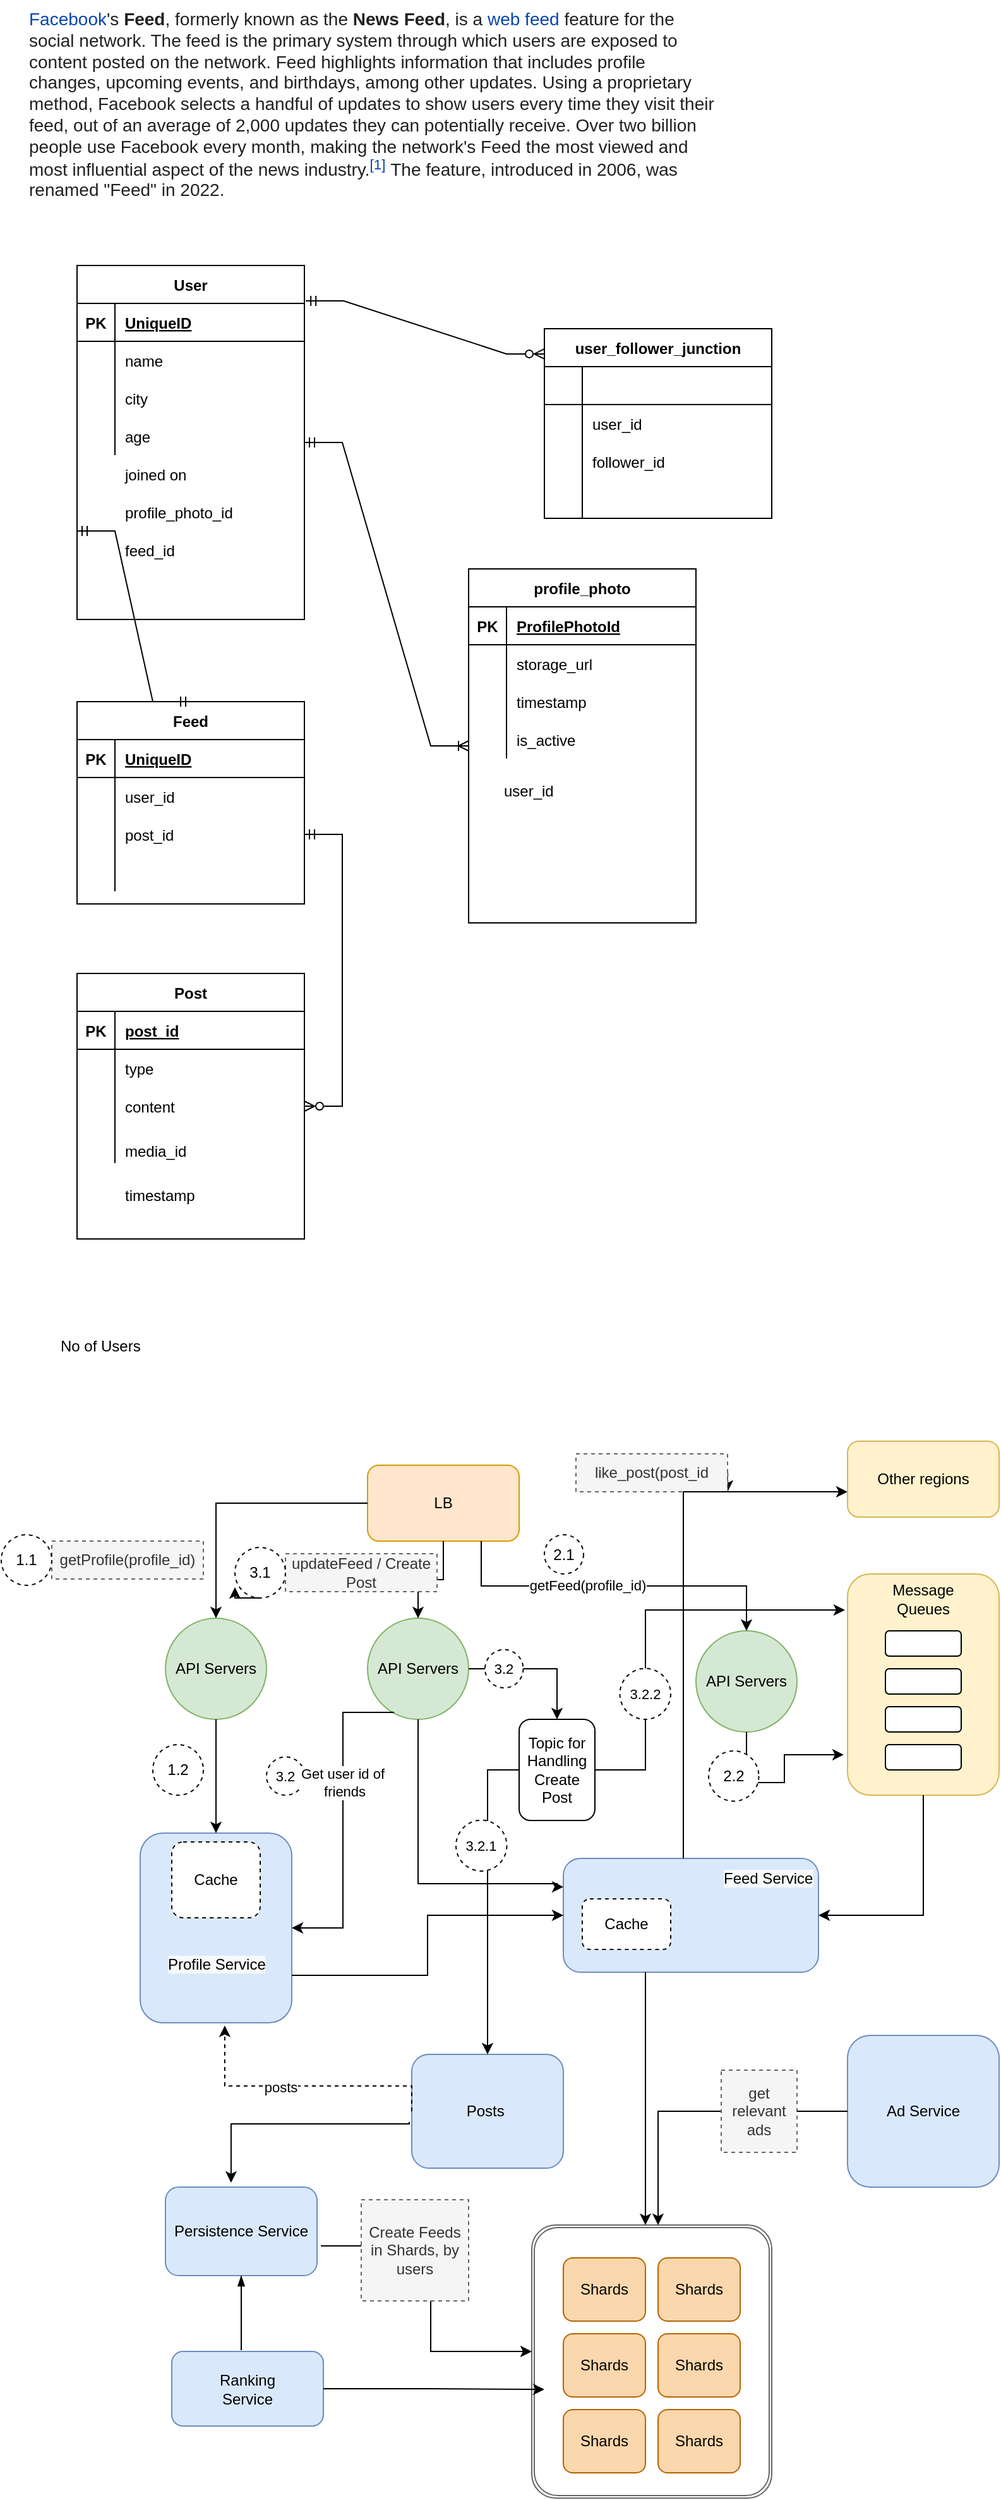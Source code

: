 <mxfile version="18.1.3" type="github">
  <diagram id="8jOkWeeJg14i4Y-f5inV" name="Page-1">
    <mxGraphModel dx="1186" dy="683" grid="1" gridSize="10" guides="1" tooltips="1" connect="1" arrows="1" fold="1" page="1" pageScale="1" pageWidth="827" pageHeight="1169" math="0" shadow="0">
      <root>
        <mxCell id="0" />
        <mxCell id="1" parent="0" />
        <mxCell id="oXegIh3aJyW66HYwS0G9-137" value="" style="shape=ext;double=1;rounded=1;whiteSpace=wrap;html=1;shadow=0;strokeColor=#666666;fillColor=default;strokeWidth=1;arcSize=10;" parent="1" vertex="1">
          <mxGeometry x="420" y="1770" width="190" height="216" as="geometry" />
        </mxCell>
        <mxCell id="oXegIh3aJyW66HYwS0G9-1" value="&lt;meta charset=&quot;utf-8&quot;&gt;&lt;a style=&quot;text-decoration: none; color: rgb(6, 69, 173); background: none rgb(255, 255, 255); font-family: sans-serif; font-size: 14px; font-style: normal; font-variant-ligatures: normal; font-variant-caps: normal; font-weight: 400; letter-spacing: normal; orphans: 2; text-align: start; text-indent: 0px; text-transform: none; widows: 2; word-spacing: 0px; -webkit-text-stroke-width: 0px;&quot; title=&quot;Facebook&quot; href=&quot;https://en.wikipedia.org/wiki/Facebook&quot;&gt;Facebook&lt;/a&gt;&lt;span style=&quot;color: rgb(32, 33, 34); font-family: sans-serif; font-size: 14px; font-style: normal; font-variant-ligatures: normal; font-variant-caps: normal; font-weight: 400; letter-spacing: normal; orphans: 2; text-align: start; text-indent: 0px; text-transform: none; widows: 2; word-spacing: 0px; -webkit-text-stroke-width: 0px; background-color: rgb(255, 255, 255); text-decoration-thickness: initial; text-decoration-style: initial; text-decoration-color: initial; float: none; display: inline !important;&quot;&gt;&#39;s&lt;span&gt;&amp;nbsp;&lt;/span&gt;&lt;/span&gt;&lt;b style=&quot;color: rgb(32, 33, 34); font-family: sans-serif; font-size: 14px; font-style: normal; font-variant-ligatures: normal; font-variant-caps: normal; letter-spacing: normal; orphans: 2; text-align: start; text-indent: 0px; text-transform: none; widows: 2; word-spacing: 0px; -webkit-text-stroke-width: 0px; background-color: rgb(255, 255, 255); text-decoration-thickness: initial; text-decoration-style: initial; text-decoration-color: initial;&quot;&gt;Feed&lt;/b&gt;&lt;span style=&quot;color: rgb(32, 33, 34); font-family: sans-serif; font-size: 14px; font-style: normal; font-variant-ligatures: normal; font-variant-caps: normal; font-weight: 400; letter-spacing: normal; orphans: 2; text-align: start; text-indent: 0px; text-transform: none; widows: 2; word-spacing: 0px; -webkit-text-stroke-width: 0px; background-color: rgb(255, 255, 255); text-decoration-thickness: initial; text-decoration-style: initial; text-decoration-color: initial; float: none; display: inline !important;&quot;&gt;, formerly known as the&lt;span&gt;&amp;nbsp;&lt;/span&gt;&lt;/span&gt;&lt;b style=&quot;color: rgb(32, 33, 34); font-family: sans-serif; font-size: 14px; font-style: normal; font-variant-ligatures: normal; font-variant-caps: normal; letter-spacing: normal; orphans: 2; text-align: start; text-indent: 0px; text-transform: none; widows: 2; word-spacing: 0px; -webkit-text-stroke-width: 0px; background-color: rgb(255, 255, 255); text-decoration-thickness: initial; text-decoration-style: initial; text-decoration-color: initial;&quot;&gt;News Feed&lt;/b&gt;&lt;span style=&quot;color: rgb(32, 33, 34); font-family: sans-serif; font-size: 14px; font-style: normal; font-variant-ligatures: normal; font-variant-caps: normal; font-weight: 400; letter-spacing: normal; orphans: 2; text-align: start; text-indent: 0px; text-transform: none; widows: 2; word-spacing: 0px; -webkit-text-stroke-width: 0px; background-color: rgb(255, 255, 255); text-decoration-thickness: initial; text-decoration-style: initial; text-decoration-color: initial; float: none; display: inline !important;&quot;&gt;, is a&lt;span&gt;&amp;nbsp;&lt;/span&gt;&lt;/span&gt;&lt;a style=&quot;text-decoration: none; color: rgb(6, 69, 173); background: none rgb(255, 255, 255); font-family: sans-serif; font-size: 14px; font-style: normal; font-variant-ligatures: normal; font-variant-caps: normal; font-weight: 400; letter-spacing: normal; orphans: 2; text-align: start; text-indent: 0px; text-transform: none; widows: 2; word-spacing: 0px; -webkit-text-stroke-width: 0px;&quot; title=&quot;Web feed&quot; href=&quot;https://en.wikipedia.org/wiki/Web_feed&quot;&gt;web feed&lt;/a&gt;&lt;span style=&quot;color: rgb(32, 33, 34); font-family: sans-serif; font-size: 14px; font-style: normal; font-variant-ligatures: normal; font-variant-caps: normal; font-weight: 400; letter-spacing: normal; orphans: 2; text-align: start; text-indent: 0px; text-transform: none; widows: 2; word-spacing: 0px; -webkit-text-stroke-width: 0px; background-color: rgb(255, 255, 255); text-decoration-thickness: initial; text-decoration-style: initial; text-decoration-color: initial; float: none; display: inline !important;&quot;&gt;&lt;span&gt;&amp;nbsp;&lt;/span&gt;feature for the social network. The feed is the primary system through which users are exposed to content posted on the network. Feed highlights information that includes profile changes, upcoming events, and birthdays, among other updates. Using a proprietary method, Facebook selects a handful of updates to show users every time they visit their feed, out of an average of 2,000 updates they can potentially receive. Over two billion people use Facebook every month, making the network&#39;s Feed the most viewed and most influential aspect of the news industry.&lt;/span&gt;&lt;sup style=&quot;line-height: 1; unicode-bidi: isolate; font-weight: 400; font-style: normal; font-size: 11.2px; color: rgb(32, 33, 34); font-family: sans-serif; font-variant-ligatures: normal; font-variant-caps: normal; letter-spacing: normal; orphans: 2; text-align: start; text-indent: 0px; text-transform: none; widows: 2; word-spacing: 0px; -webkit-text-stroke-width: 0px; background-color: rgb(255, 255, 255); text-decoration-thickness: initial; text-decoration-style: initial; text-decoration-color: initial;&quot; class=&quot;reference&quot; id=&quot;cite_ref-NYT_1-0&quot;&gt;&lt;a style=&quot;text-decoration: none; color: rgb(6, 69, 173); background: none;&quot; href=&quot;https://en.wikipedia.org/wiki/Feed_(Facebook)#cite_note-NYT-1&quot;&gt;[1]&lt;/a&gt;&lt;/sup&gt;&lt;span style=&quot;color: rgb(32, 33, 34); font-family: sans-serif; font-size: 14px; font-style: normal; font-variant-ligatures: normal; font-variant-caps: normal; font-weight: 400; letter-spacing: normal; orphans: 2; text-align: start; text-indent: 0px; text-transform: none; widows: 2; word-spacing: 0px; -webkit-text-stroke-width: 0px; background-color: rgb(255, 255, 255); text-decoration-thickness: initial; text-decoration-style: initial; text-decoration-color: initial; float: none; display: inline !important;&quot;&gt;&lt;span&gt;&amp;nbsp;&lt;/span&gt;The feature, introduced in 2006, was renamed &quot;Feed&quot; in 2022.&lt;/span&gt;" style="text;whiteSpace=wrap;html=1;" parent="1" vertex="1">
          <mxGeometry x="20" y="10" width="550" height="150" as="geometry" />
        </mxCell>
        <mxCell id="oXegIh3aJyW66HYwS0G9-3" value="User" style="shape=table;startSize=30;container=1;collapsible=1;childLayout=tableLayout;fixedRows=1;rowLines=0;fontStyle=1;align=center;resizeLast=1;" parent="1" vertex="1">
          <mxGeometry x="60" y="220" width="180" height="280" as="geometry" />
        </mxCell>
        <mxCell id="oXegIh3aJyW66HYwS0G9-4" value="" style="shape=tableRow;horizontal=0;startSize=0;swimlaneHead=0;swimlaneBody=0;fillColor=none;collapsible=0;dropTarget=0;points=[[0,0.5],[1,0.5]];portConstraint=eastwest;top=0;left=0;right=0;bottom=1;" parent="oXegIh3aJyW66HYwS0G9-3" vertex="1">
          <mxGeometry y="30" width="180" height="30" as="geometry" />
        </mxCell>
        <mxCell id="oXegIh3aJyW66HYwS0G9-5" value="PK" style="shape=partialRectangle;connectable=0;fillColor=none;top=0;left=0;bottom=0;right=0;fontStyle=1;overflow=hidden;" parent="oXegIh3aJyW66HYwS0G9-4" vertex="1">
          <mxGeometry width="30" height="30" as="geometry">
            <mxRectangle width="30" height="30" as="alternateBounds" />
          </mxGeometry>
        </mxCell>
        <mxCell id="oXegIh3aJyW66HYwS0G9-6" value="UniqueID" style="shape=partialRectangle;connectable=0;fillColor=none;top=0;left=0;bottom=0;right=0;align=left;spacingLeft=6;fontStyle=5;overflow=hidden;" parent="oXegIh3aJyW66HYwS0G9-4" vertex="1">
          <mxGeometry x="30" width="150" height="30" as="geometry">
            <mxRectangle width="150" height="30" as="alternateBounds" />
          </mxGeometry>
        </mxCell>
        <mxCell id="oXegIh3aJyW66HYwS0G9-7" value="" style="shape=tableRow;horizontal=0;startSize=0;swimlaneHead=0;swimlaneBody=0;fillColor=none;collapsible=0;dropTarget=0;points=[[0,0.5],[1,0.5]];portConstraint=eastwest;top=0;left=0;right=0;bottom=0;" parent="oXegIh3aJyW66HYwS0G9-3" vertex="1">
          <mxGeometry y="60" width="180" height="30" as="geometry" />
        </mxCell>
        <mxCell id="oXegIh3aJyW66HYwS0G9-8" value="" style="shape=partialRectangle;connectable=0;fillColor=none;top=0;left=0;bottom=0;right=0;editable=1;overflow=hidden;" parent="oXegIh3aJyW66HYwS0G9-7" vertex="1">
          <mxGeometry width="30" height="30" as="geometry">
            <mxRectangle width="30" height="30" as="alternateBounds" />
          </mxGeometry>
        </mxCell>
        <mxCell id="oXegIh3aJyW66HYwS0G9-9" value="name" style="shape=partialRectangle;connectable=0;fillColor=none;top=0;left=0;bottom=0;right=0;align=left;spacingLeft=6;overflow=hidden;" parent="oXegIh3aJyW66HYwS0G9-7" vertex="1">
          <mxGeometry x="30" width="150" height="30" as="geometry">
            <mxRectangle width="150" height="30" as="alternateBounds" />
          </mxGeometry>
        </mxCell>
        <mxCell id="oXegIh3aJyW66HYwS0G9-13" value="" style="shape=tableRow;horizontal=0;startSize=0;swimlaneHead=0;swimlaneBody=0;fillColor=none;collapsible=0;dropTarget=0;points=[[0,0.5],[1,0.5]];portConstraint=eastwest;top=0;left=0;right=0;bottom=0;" parent="oXegIh3aJyW66HYwS0G9-3" vertex="1">
          <mxGeometry y="90" width="180" height="30" as="geometry" />
        </mxCell>
        <mxCell id="oXegIh3aJyW66HYwS0G9-14" value="" style="shape=partialRectangle;connectable=0;fillColor=none;top=0;left=0;bottom=0;right=0;editable=1;overflow=hidden;" parent="oXegIh3aJyW66HYwS0G9-13" vertex="1">
          <mxGeometry width="30" height="30" as="geometry">
            <mxRectangle width="30" height="30" as="alternateBounds" />
          </mxGeometry>
        </mxCell>
        <mxCell id="oXegIh3aJyW66HYwS0G9-15" value="city" style="shape=partialRectangle;connectable=0;fillColor=none;top=0;left=0;bottom=0;right=0;align=left;spacingLeft=6;overflow=hidden;" parent="oXegIh3aJyW66HYwS0G9-13" vertex="1">
          <mxGeometry x="30" width="150" height="30" as="geometry">
            <mxRectangle width="150" height="30" as="alternateBounds" />
          </mxGeometry>
        </mxCell>
        <mxCell id="oXegIh3aJyW66HYwS0G9-10" value="" style="shape=tableRow;horizontal=0;startSize=0;swimlaneHead=0;swimlaneBody=0;fillColor=none;collapsible=0;dropTarget=0;points=[[0,0.5],[1,0.5]];portConstraint=eastwest;top=0;left=0;right=0;bottom=0;" parent="oXegIh3aJyW66HYwS0G9-3" vertex="1">
          <mxGeometry y="120" width="180" height="30" as="geometry" />
        </mxCell>
        <mxCell id="oXegIh3aJyW66HYwS0G9-11" value="" style="shape=partialRectangle;connectable=0;fillColor=none;top=0;left=0;bottom=0;right=0;editable=1;overflow=hidden;" parent="oXegIh3aJyW66HYwS0G9-10" vertex="1">
          <mxGeometry width="30" height="30" as="geometry">
            <mxRectangle width="30" height="30" as="alternateBounds" />
          </mxGeometry>
        </mxCell>
        <mxCell id="oXegIh3aJyW66HYwS0G9-12" value="age" style="shape=partialRectangle;connectable=0;fillColor=none;top=0;left=0;bottom=0;right=0;align=left;spacingLeft=6;overflow=hidden;" parent="oXegIh3aJyW66HYwS0G9-10" vertex="1">
          <mxGeometry x="30" width="150" height="30" as="geometry">
            <mxRectangle width="150" height="30" as="alternateBounds" />
          </mxGeometry>
        </mxCell>
        <mxCell id="oXegIh3aJyW66HYwS0G9-16" value="user_follower_junction" style="shape=table;startSize=30;container=1;collapsible=1;childLayout=tableLayout;fixedRows=1;rowLines=0;fontStyle=1;align=center;resizeLast=1;" parent="1" vertex="1">
          <mxGeometry x="430" y="270" width="180" height="150" as="geometry" />
        </mxCell>
        <mxCell id="oXegIh3aJyW66HYwS0G9-17" value="" style="shape=tableRow;horizontal=0;startSize=0;swimlaneHead=0;swimlaneBody=0;fillColor=none;collapsible=0;dropTarget=0;points=[[0,0.5],[1,0.5]];portConstraint=eastwest;top=0;left=0;right=0;bottom=1;" parent="oXegIh3aJyW66HYwS0G9-16" vertex="1">
          <mxGeometry y="30" width="180" height="30" as="geometry" />
        </mxCell>
        <mxCell id="oXegIh3aJyW66HYwS0G9-18" value="" style="shape=partialRectangle;connectable=0;fillColor=none;top=0;left=0;bottom=0;right=0;fontStyle=1;overflow=hidden;" parent="oXegIh3aJyW66HYwS0G9-17" vertex="1">
          <mxGeometry width="30" height="30" as="geometry">
            <mxRectangle width="30" height="30" as="alternateBounds" />
          </mxGeometry>
        </mxCell>
        <mxCell id="oXegIh3aJyW66HYwS0G9-19" value="" style="shape=partialRectangle;connectable=0;fillColor=none;top=0;left=0;bottom=0;right=0;align=left;spacingLeft=6;fontStyle=5;overflow=hidden;" parent="oXegIh3aJyW66HYwS0G9-17" vertex="1">
          <mxGeometry x="30" width="150" height="30" as="geometry">
            <mxRectangle width="150" height="30" as="alternateBounds" />
          </mxGeometry>
        </mxCell>
        <mxCell id="oXegIh3aJyW66HYwS0G9-20" value="" style="shape=tableRow;horizontal=0;startSize=0;swimlaneHead=0;swimlaneBody=0;fillColor=none;collapsible=0;dropTarget=0;points=[[0,0.5],[1,0.5]];portConstraint=eastwest;top=0;left=0;right=0;bottom=0;" parent="oXegIh3aJyW66HYwS0G9-16" vertex="1">
          <mxGeometry y="60" width="180" height="30" as="geometry" />
        </mxCell>
        <mxCell id="oXegIh3aJyW66HYwS0G9-21" value="" style="shape=partialRectangle;connectable=0;fillColor=none;top=0;left=0;bottom=0;right=0;editable=1;overflow=hidden;" parent="oXegIh3aJyW66HYwS0G9-20" vertex="1">
          <mxGeometry width="30" height="30" as="geometry">
            <mxRectangle width="30" height="30" as="alternateBounds" />
          </mxGeometry>
        </mxCell>
        <mxCell id="oXegIh3aJyW66HYwS0G9-22" value="user_id" style="shape=partialRectangle;connectable=0;fillColor=none;top=0;left=0;bottom=0;right=0;align=left;spacingLeft=6;overflow=hidden;" parent="oXegIh3aJyW66HYwS0G9-20" vertex="1">
          <mxGeometry x="30" width="150" height="30" as="geometry">
            <mxRectangle width="150" height="30" as="alternateBounds" />
          </mxGeometry>
        </mxCell>
        <mxCell id="oXegIh3aJyW66HYwS0G9-23" value="" style="shape=tableRow;horizontal=0;startSize=0;swimlaneHead=0;swimlaneBody=0;fillColor=none;collapsible=0;dropTarget=0;points=[[0,0.5],[1,0.5]];portConstraint=eastwest;top=0;left=0;right=0;bottom=0;" parent="oXegIh3aJyW66HYwS0G9-16" vertex="1">
          <mxGeometry y="90" width="180" height="30" as="geometry" />
        </mxCell>
        <mxCell id="oXegIh3aJyW66HYwS0G9-24" value="" style="shape=partialRectangle;connectable=0;fillColor=none;top=0;left=0;bottom=0;right=0;editable=1;overflow=hidden;" parent="oXegIh3aJyW66HYwS0G9-23" vertex="1">
          <mxGeometry width="30" height="30" as="geometry">
            <mxRectangle width="30" height="30" as="alternateBounds" />
          </mxGeometry>
        </mxCell>
        <mxCell id="oXegIh3aJyW66HYwS0G9-25" value="follower_id" style="shape=partialRectangle;connectable=0;fillColor=none;top=0;left=0;bottom=0;right=0;align=left;spacingLeft=6;overflow=hidden;" parent="oXegIh3aJyW66HYwS0G9-23" vertex="1">
          <mxGeometry x="30" width="150" height="30" as="geometry">
            <mxRectangle width="150" height="30" as="alternateBounds" />
          </mxGeometry>
        </mxCell>
        <mxCell id="oXegIh3aJyW66HYwS0G9-26" value="" style="shape=tableRow;horizontal=0;startSize=0;swimlaneHead=0;swimlaneBody=0;fillColor=none;collapsible=0;dropTarget=0;points=[[0,0.5],[1,0.5]];portConstraint=eastwest;top=0;left=0;right=0;bottom=0;" parent="oXegIh3aJyW66HYwS0G9-16" vertex="1">
          <mxGeometry y="120" width="180" height="30" as="geometry" />
        </mxCell>
        <mxCell id="oXegIh3aJyW66HYwS0G9-27" value="" style="shape=partialRectangle;connectable=0;fillColor=none;top=0;left=0;bottom=0;right=0;editable=1;overflow=hidden;" parent="oXegIh3aJyW66HYwS0G9-26" vertex="1">
          <mxGeometry width="30" height="30" as="geometry">
            <mxRectangle width="30" height="30" as="alternateBounds" />
          </mxGeometry>
        </mxCell>
        <mxCell id="oXegIh3aJyW66HYwS0G9-28" value="" style="shape=partialRectangle;connectable=0;fillColor=none;top=0;left=0;bottom=0;right=0;align=left;spacingLeft=6;overflow=hidden;" parent="oXegIh3aJyW66HYwS0G9-26" vertex="1">
          <mxGeometry x="30" width="150" height="30" as="geometry">
            <mxRectangle width="150" height="30" as="alternateBounds" />
          </mxGeometry>
        </mxCell>
        <mxCell id="oXegIh3aJyW66HYwS0G9-29" value="" style="edgeStyle=entityRelationEdgeStyle;fontSize=12;html=1;endArrow=ERzeroToMany;startArrow=ERmandOne;rounded=0;exitX=1.006;exitY=0.1;exitDx=0;exitDy=0;entryX=0;entryY=0.133;entryDx=0;entryDy=0;entryPerimeter=0;exitPerimeter=0;" parent="1" source="oXegIh3aJyW66HYwS0G9-3" target="oXegIh3aJyW66HYwS0G9-16" edge="1">
          <mxGeometry width="100" height="100" relative="1" as="geometry">
            <mxPoint x="450" y="600" as="sourcePoint" />
            <mxPoint x="550" y="500" as="targetPoint" />
          </mxGeometry>
        </mxCell>
        <mxCell id="oXegIh3aJyW66HYwS0G9-30" value="Feed" style="shape=table;startSize=30;container=1;collapsible=1;childLayout=tableLayout;fixedRows=1;rowLines=0;fontStyle=1;align=center;resizeLast=1;" parent="1" vertex="1">
          <mxGeometry x="60" y="565" width="180" height="160" as="geometry" />
        </mxCell>
        <mxCell id="oXegIh3aJyW66HYwS0G9-31" value="" style="shape=tableRow;horizontal=0;startSize=0;swimlaneHead=0;swimlaneBody=0;fillColor=none;collapsible=0;dropTarget=0;points=[[0,0.5],[1,0.5]];portConstraint=eastwest;top=0;left=0;right=0;bottom=1;" parent="oXegIh3aJyW66HYwS0G9-30" vertex="1">
          <mxGeometry y="30" width="180" height="30" as="geometry" />
        </mxCell>
        <mxCell id="oXegIh3aJyW66HYwS0G9-32" value="PK" style="shape=partialRectangle;connectable=0;fillColor=none;top=0;left=0;bottom=0;right=0;fontStyle=1;overflow=hidden;" parent="oXegIh3aJyW66HYwS0G9-31" vertex="1">
          <mxGeometry width="30" height="30" as="geometry">
            <mxRectangle width="30" height="30" as="alternateBounds" />
          </mxGeometry>
        </mxCell>
        <mxCell id="oXegIh3aJyW66HYwS0G9-33" value="UniqueID" style="shape=partialRectangle;connectable=0;fillColor=none;top=0;left=0;bottom=0;right=0;align=left;spacingLeft=6;fontStyle=5;overflow=hidden;" parent="oXegIh3aJyW66HYwS0G9-31" vertex="1">
          <mxGeometry x="30" width="150" height="30" as="geometry">
            <mxRectangle width="150" height="30" as="alternateBounds" />
          </mxGeometry>
        </mxCell>
        <mxCell id="oXegIh3aJyW66HYwS0G9-34" value="" style="shape=tableRow;horizontal=0;startSize=0;swimlaneHead=0;swimlaneBody=0;fillColor=none;collapsible=0;dropTarget=0;points=[[0,0.5],[1,0.5]];portConstraint=eastwest;top=0;left=0;right=0;bottom=0;" parent="oXegIh3aJyW66HYwS0G9-30" vertex="1">
          <mxGeometry y="60" width="180" height="30" as="geometry" />
        </mxCell>
        <mxCell id="oXegIh3aJyW66HYwS0G9-35" value="" style="shape=partialRectangle;connectable=0;fillColor=none;top=0;left=0;bottom=0;right=0;editable=1;overflow=hidden;" parent="oXegIh3aJyW66HYwS0G9-34" vertex="1">
          <mxGeometry width="30" height="30" as="geometry">
            <mxRectangle width="30" height="30" as="alternateBounds" />
          </mxGeometry>
        </mxCell>
        <mxCell id="oXegIh3aJyW66HYwS0G9-36" value="user_id" style="shape=partialRectangle;connectable=0;fillColor=none;top=0;left=0;bottom=0;right=0;align=left;spacingLeft=6;overflow=hidden;" parent="oXegIh3aJyW66HYwS0G9-34" vertex="1">
          <mxGeometry x="30" width="150" height="30" as="geometry">
            <mxRectangle width="150" height="30" as="alternateBounds" />
          </mxGeometry>
        </mxCell>
        <mxCell id="oXegIh3aJyW66HYwS0G9-37" value="" style="shape=tableRow;horizontal=0;startSize=0;swimlaneHead=0;swimlaneBody=0;fillColor=none;collapsible=0;dropTarget=0;points=[[0,0.5],[1,0.5]];portConstraint=eastwest;top=0;left=0;right=0;bottom=0;" parent="oXegIh3aJyW66HYwS0G9-30" vertex="1">
          <mxGeometry y="90" width="180" height="30" as="geometry" />
        </mxCell>
        <mxCell id="oXegIh3aJyW66HYwS0G9-38" value="" style="shape=partialRectangle;connectable=0;fillColor=none;top=0;left=0;bottom=0;right=0;editable=1;overflow=hidden;" parent="oXegIh3aJyW66HYwS0G9-37" vertex="1">
          <mxGeometry width="30" height="30" as="geometry">
            <mxRectangle width="30" height="30" as="alternateBounds" />
          </mxGeometry>
        </mxCell>
        <mxCell id="oXegIh3aJyW66HYwS0G9-39" value="post_id" style="shape=partialRectangle;connectable=0;fillColor=none;top=0;left=0;bottom=0;right=0;align=left;spacingLeft=6;overflow=hidden;" parent="oXegIh3aJyW66HYwS0G9-37" vertex="1">
          <mxGeometry x="30" width="150" height="30" as="geometry">
            <mxRectangle width="150" height="30" as="alternateBounds" />
          </mxGeometry>
        </mxCell>
        <mxCell id="oXegIh3aJyW66HYwS0G9-40" value="" style="shape=tableRow;horizontal=0;startSize=0;swimlaneHead=0;swimlaneBody=0;fillColor=none;collapsible=0;dropTarget=0;points=[[0,0.5],[1,0.5]];portConstraint=eastwest;top=0;left=0;right=0;bottom=0;" parent="oXegIh3aJyW66HYwS0G9-30" vertex="1">
          <mxGeometry y="120" width="180" height="30" as="geometry" />
        </mxCell>
        <mxCell id="oXegIh3aJyW66HYwS0G9-41" value="" style="shape=partialRectangle;connectable=0;fillColor=none;top=0;left=0;bottom=0;right=0;editable=1;overflow=hidden;" parent="oXegIh3aJyW66HYwS0G9-40" vertex="1">
          <mxGeometry width="30" height="30" as="geometry">
            <mxRectangle width="30" height="30" as="alternateBounds" />
          </mxGeometry>
        </mxCell>
        <mxCell id="oXegIh3aJyW66HYwS0G9-42" value="" style="shape=partialRectangle;connectable=0;fillColor=none;top=0;left=0;bottom=0;right=0;align=left;spacingLeft=6;overflow=hidden;" parent="oXegIh3aJyW66HYwS0G9-40" vertex="1">
          <mxGeometry x="30" width="150" height="30" as="geometry">
            <mxRectangle width="150" height="30" as="alternateBounds" />
          </mxGeometry>
        </mxCell>
        <mxCell id="oXegIh3aJyW66HYwS0G9-44" value="Post" style="shape=table;startSize=30;container=1;collapsible=1;childLayout=tableLayout;fixedRows=1;rowLines=0;fontStyle=1;align=center;resizeLast=1;" parent="1" vertex="1">
          <mxGeometry x="60" y="780" width="180" height="210" as="geometry" />
        </mxCell>
        <mxCell id="oXegIh3aJyW66HYwS0G9-45" value="" style="shape=tableRow;horizontal=0;startSize=0;swimlaneHead=0;swimlaneBody=0;fillColor=none;collapsible=0;dropTarget=0;points=[[0,0.5],[1,0.5]];portConstraint=eastwest;top=0;left=0;right=0;bottom=1;" parent="oXegIh3aJyW66HYwS0G9-44" vertex="1">
          <mxGeometry y="30" width="180" height="30" as="geometry" />
        </mxCell>
        <mxCell id="oXegIh3aJyW66HYwS0G9-46" value="PK" style="shape=partialRectangle;connectable=0;fillColor=none;top=0;left=0;bottom=0;right=0;fontStyle=1;overflow=hidden;" parent="oXegIh3aJyW66HYwS0G9-45" vertex="1">
          <mxGeometry width="30" height="30" as="geometry">
            <mxRectangle width="30" height="30" as="alternateBounds" />
          </mxGeometry>
        </mxCell>
        <mxCell id="oXegIh3aJyW66HYwS0G9-47" value="post_id" style="shape=partialRectangle;connectable=0;fillColor=none;top=0;left=0;bottom=0;right=0;align=left;spacingLeft=6;fontStyle=5;overflow=hidden;" parent="oXegIh3aJyW66HYwS0G9-45" vertex="1">
          <mxGeometry x="30" width="150" height="30" as="geometry">
            <mxRectangle width="150" height="30" as="alternateBounds" />
          </mxGeometry>
        </mxCell>
        <mxCell id="oXegIh3aJyW66HYwS0G9-48" value="" style="shape=tableRow;horizontal=0;startSize=0;swimlaneHead=0;swimlaneBody=0;fillColor=none;collapsible=0;dropTarget=0;points=[[0,0.5],[1,0.5]];portConstraint=eastwest;top=0;left=0;right=0;bottom=0;" parent="oXegIh3aJyW66HYwS0G9-44" vertex="1">
          <mxGeometry y="60" width="180" height="30" as="geometry" />
        </mxCell>
        <mxCell id="oXegIh3aJyW66HYwS0G9-49" value="" style="shape=partialRectangle;connectable=0;fillColor=none;top=0;left=0;bottom=0;right=0;editable=1;overflow=hidden;" parent="oXegIh3aJyW66HYwS0G9-48" vertex="1">
          <mxGeometry width="30" height="30" as="geometry">
            <mxRectangle width="30" height="30" as="alternateBounds" />
          </mxGeometry>
        </mxCell>
        <mxCell id="oXegIh3aJyW66HYwS0G9-50" value="type" style="shape=partialRectangle;connectable=0;fillColor=none;top=0;left=0;bottom=0;right=0;align=left;spacingLeft=6;overflow=hidden;" parent="oXegIh3aJyW66HYwS0G9-48" vertex="1">
          <mxGeometry x="30" width="150" height="30" as="geometry">
            <mxRectangle width="150" height="30" as="alternateBounds" />
          </mxGeometry>
        </mxCell>
        <mxCell id="oXegIh3aJyW66HYwS0G9-51" value="" style="shape=tableRow;horizontal=0;startSize=0;swimlaneHead=0;swimlaneBody=0;fillColor=none;collapsible=0;dropTarget=0;points=[[0,0.5],[1,0.5]];portConstraint=eastwest;top=0;left=0;right=0;bottom=0;" parent="oXegIh3aJyW66HYwS0G9-44" vertex="1">
          <mxGeometry y="90" width="180" height="30" as="geometry" />
        </mxCell>
        <mxCell id="oXegIh3aJyW66HYwS0G9-52" value="" style="shape=partialRectangle;connectable=0;fillColor=none;top=0;left=0;bottom=0;right=0;editable=1;overflow=hidden;" parent="oXegIh3aJyW66HYwS0G9-51" vertex="1">
          <mxGeometry width="30" height="30" as="geometry">
            <mxRectangle width="30" height="30" as="alternateBounds" />
          </mxGeometry>
        </mxCell>
        <mxCell id="oXegIh3aJyW66HYwS0G9-53" value="content" style="shape=partialRectangle;connectable=0;fillColor=none;top=0;left=0;bottom=0;right=0;align=left;spacingLeft=6;overflow=hidden;" parent="oXegIh3aJyW66HYwS0G9-51" vertex="1">
          <mxGeometry x="30" width="150" height="30" as="geometry">
            <mxRectangle width="150" height="30" as="alternateBounds" />
          </mxGeometry>
        </mxCell>
        <mxCell id="oXegIh3aJyW66HYwS0G9-54" value="" style="shape=tableRow;horizontal=0;startSize=0;swimlaneHead=0;swimlaneBody=0;fillColor=none;collapsible=0;dropTarget=0;points=[[0,0.5],[1,0.5]];portConstraint=eastwest;top=0;left=0;right=0;bottom=0;" parent="oXegIh3aJyW66HYwS0G9-44" vertex="1">
          <mxGeometry y="120" width="180" height="30" as="geometry" />
        </mxCell>
        <mxCell id="oXegIh3aJyW66HYwS0G9-55" value="" style="shape=partialRectangle;connectable=0;fillColor=none;top=0;left=0;bottom=0;right=0;editable=1;overflow=hidden;" parent="oXegIh3aJyW66HYwS0G9-54" vertex="1">
          <mxGeometry width="30" height="30" as="geometry">
            <mxRectangle width="30" height="30" as="alternateBounds" />
          </mxGeometry>
        </mxCell>
        <mxCell id="oXegIh3aJyW66HYwS0G9-56" value="" style="shape=partialRectangle;connectable=0;fillColor=none;top=0;left=0;bottom=0;right=0;align=left;spacingLeft=6;overflow=hidden;" parent="oXegIh3aJyW66HYwS0G9-54" vertex="1">
          <mxGeometry x="30" width="150" height="30" as="geometry">
            <mxRectangle width="150" height="30" as="alternateBounds" />
          </mxGeometry>
        </mxCell>
        <mxCell id="oXegIh3aJyW66HYwS0G9-57" value="timestamp" style="shape=partialRectangle;connectable=0;fillColor=none;top=0;left=0;bottom=0;right=0;align=left;spacingLeft=6;overflow=hidden;" parent="1" vertex="1">
          <mxGeometry x="90" y="940" width="150" height="30" as="geometry">
            <mxRectangle width="150" height="30" as="alternateBounds" />
          </mxGeometry>
        </mxCell>
        <mxCell id="oXegIh3aJyW66HYwS0G9-59" value="media_id" style="shape=partialRectangle;connectable=0;fillColor=none;top=0;left=0;bottom=0;right=0;align=left;spacingLeft=6;overflow=hidden;" parent="1" vertex="1">
          <mxGeometry x="90" y="905" width="150" height="30" as="geometry">
            <mxRectangle width="150" height="30" as="alternateBounds" />
          </mxGeometry>
        </mxCell>
        <mxCell id="oXegIh3aJyW66HYwS0G9-60" value="joined on" style="shape=partialRectangle;connectable=0;fillColor=none;top=0;left=0;bottom=0;right=0;align=left;spacingLeft=6;overflow=hidden;" parent="1" vertex="1">
          <mxGeometry x="90" y="370" width="150" height="30" as="geometry">
            <mxRectangle width="150" height="30" as="alternateBounds" />
          </mxGeometry>
        </mxCell>
        <mxCell id="oXegIh3aJyW66HYwS0G9-61" value="profile_photo_id" style="shape=partialRectangle;connectable=0;fillColor=none;top=0;left=0;bottom=0;right=0;align=left;spacingLeft=6;overflow=hidden;" parent="1" vertex="1">
          <mxGeometry x="90" y="400" width="150" height="30" as="geometry">
            <mxRectangle width="150" height="30" as="alternateBounds" />
          </mxGeometry>
        </mxCell>
        <mxCell id="oXegIh3aJyW66HYwS0G9-62" value="profile_photo" style="shape=table;startSize=30;container=1;collapsible=1;childLayout=tableLayout;fixedRows=1;rowLines=0;fontStyle=1;align=center;resizeLast=1;" parent="1" vertex="1">
          <mxGeometry x="370" y="460" width="180" height="280" as="geometry" />
        </mxCell>
        <mxCell id="oXegIh3aJyW66HYwS0G9-63" value="" style="shape=tableRow;horizontal=0;startSize=0;swimlaneHead=0;swimlaneBody=0;fillColor=none;collapsible=0;dropTarget=0;points=[[0,0.5],[1,0.5]];portConstraint=eastwest;top=0;left=0;right=0;bottom=1;" parent="oXegIh3aJyW66HYwS0G9-62" vertex="1">
          <mxGeometry y="30" width="180" height="30" as="geometry" />
        </mxCell>
        <mxCell id="oXegIh3aJyW66HYwS0G9-64" value="PK" style="shape=partialRectangle;connectable=0;fillColor=none;top=0;left=0;bottom=0;right=0;fontStyle=1;overflow=hidden;" parent="oXegIh3aJyW66HYwS0G9-63" vertex="1">
          <mxGeometry width="30" height="30" as="geometry">
            <mxRectangle width="30" height="30" as="alternateBounds" />
          </mxGeometry>
        </mxCell>
        <mxCell id="oXegIh3aJyW66HYwS0G9-65" value="ProfilePhotoId" style="shape=partialRectangle;connectable=0;fillColor=none;top=0;left=0;bottom=0;right=0;align=left;spacingLeft=6;fontStyle=5;overflow=hidden;" parent="oXegIh3aJyW66HYwS0G9-63" vertex="1">
          <mxGeometry x="30" width="150" height="30" as="geometry">
            <mxRectangle width="150" height="30" as="alternateBounds" />
          </mxGeometry>
        </mxCell>
        <mxCell id="oXegIh3aJyW66HYwS0G9-66" value="" style="shape=tableRow;horizontal=0;startSize=0;swimlaneHead=0;swimlaneBody=0;fillColor=none;collapsible=0;dropTarget=0;points=[[0,0.5],[1,0.5]];portConstraint=eastwest;top=0;left=0;right=0;bottom=0;" parent="oXegIh3aJyW66HYwS0G9-62" vertex="1">
          <mxGeometry y="60" width="180" height="30" as="geometry" />
        </mxCell>
        <mxCell id="oXegIh3aJyW66HYwS0G9-67" value="" style="shape=partialRectangle;connectable=0;fillColor=none;top=0;left=0;bottom=0;right=0;editable=1;overflow=hidden;" parent="oXegIh3aJyW66HYwS0G9-66" vertex="1">
          <mxGeometry width="30" height="30" as="geometry">
            <mxRectangle width="30" height="30" as="alternateBounds" />
          </mxGeometry>
        </mxCell>
        <mxCell id="oXegIh3aJyW66HYwS0G9-68" value="storage_url" style="shape=partialRectangle;connectable=0;fillColor=none;top=0;left=0;bottom=0;right=0;align=left;spacingLeft=6;overflow=hidden;" parent="oXegIh3aJyW66HYwS0G9-66" vertex="1">
          <mxGeometry x="30" width="150" height="30" as="geometry">
            <mxRectangle width="150" height="30" as="alternateBounds" />
          </mxGeometry>
        </mxCell>
        <mxCell id="oXegIh3aJyW66HYwS0G9-69" value="" style="shape=tableRow;horizontal=0;startSize=0;swimlaneHead=0;swimlaneBody=0;fillColor=none;collapsible=0;dropTarget=0;points=[[0,0.5],[1,0.5]];portConstraint=eastwest;top=0;left=0;right=0;bottom=0;" parent="oXegIh3aJyW66HYwS0G9-62" vertex="1">
          <mxGeometry y="90" width="180" height="30" as="geometry" />
        </mxCell>
        <mxCell id="oXegIh3aJyW66HYwS0G9-70" value="" style="shape=partialRectangle;connectable=0;fillColor=none;top=0;left=0;bottom=0;right=0;editable=1;overflow=hidden;" parent="oXegIh3aJyW66HYwS0G9-69" vertex="1">
          <mxGeometry width="30" height="30" as="geometry">
            <mxRectangle width="30" height="30" as="alternateBounds" />
          </mxGeometry>
        </mxCell>
        <mxCell id="oXegIh3aJyW66HYwS0G9-71" value="timestamp" style="shape=partialRectangle;connectable=0;fillColor=none;top=0;left=0;bottom=0;right=0;align=left;spacingLeft=6;overflow=hidden;" parent="oXegIh3aJyW66HYwS0G9-69" vertex="1">
          <mxGeometry x="30" width="150" height="30" as="geometry">
            <mxRectangle width="150" height="30" as="alternateBounds" />
          </mxGeometry>
        </mxCell>
        <mxCell id="oXegIh3aJyW66HYwS0G9-72" value="" style="shape=tableRow;horizontal=0;startSize=0;swimlaneHead=0;swimlaneBody=0;fillColor=none;collapsible=0;dropTarget=0;points=[[0,0.5],[1,0.5]];portConstraint=eastwest;top=0;left=0;right=0;bottom=0;" parent="oXegIh3aJyW66HYwS0G9-62" vertex="1">
          <mxGeometry y="120" width="180" height="30" as="geometry" />
        </mxCell>
        <mxCell id="oXegIh3aJyW66HYwS0G9-73" value="" style="shape=partialRectangle;connectable=0;fillColor=none;top=0;left=0;bottom=0;right=0;editable=1;overflow=hidden;" parent="oXegIh3aJyW66HYwS0G9-72" vertex="1">
          <mxGeometry width="30" height="30" as="geometry">
            <mxRectangle width="30" height="30" as="alternateBounds" />
          </mxGeometry>
        </mxCell>
        <mxCell id="oXegIh3aJyW66HYwS0G9-74" value="is_active" style="shape=partialRectangle;connectable=0;fillColor=none;top=0;left=0;bottom=0;right=0;align=left;spacingLeft=6;overflow=hidden;" parent="oXegIh3aJyW66HYwS0G9-72" vertex="1">
          <mxGeometry x="30" width="150" height="30" as="geometry">
            <mxRectangle width="150" height="30" as="alternateBounds" />
          </mxGeometry>
        </mxCell>
        <mxCell id="oXegIh3aJyW66HYwS0G9-75" value="user_id" style="shape=partialRectangle;connectable=0;fillColor=none;top=0;left=0;bottom=0;right=0;align=left;spacingLeft=6;overflow=hidden;" parent="1" vertex="1">
          <mxGeometry x="390" y="620" width="150" height="30" as="geometry">
            <mxRectangle width="150" height="30" as="alternateBounds" />
          </mxGeometry>
        </mxCell>
        <mxCell id="oXegIh3aJyW66HYwS0G9-76" value="" style="edgeStyle=entityRelationEdgeStyle;fontSize=12;html=1;endArrow=ERoneToMany;startArrow=ERmandOne;rounded=0;" parent="1" source="oXegIh3aJyW66HYwS0G9-3" target="oXegIh3aJyW66HYwS0G9-62" edge="1">
          <mxGeometry width="100" height="100" relative="1" as="geometry">
            <mxPoint x="250" y="480" as="sourcePoint" />
            <mxPoint x="350" y="380" as="targetPoint" />
          </mxGeometry>
        </mxCell>
        <mxCell id="oXegIh3aJyW66HYwS0G9-77" value="feed_id" style="shape=partialRectangle;connectable=0;fillColor=none;top=0;left=0;bottom=0;right=0;align=left;spacingLeft=6;overflow=hidden;" parent="1" vertex="1">
          <mxGeometry x="90" y="430" width="150" height="30" as="geometry">
            <mxRectangle width="150" height="30" as="alternateBounds" />
          </mxGeometry>
        </mxCell>
        <mxCell id="oXegIh3aJyW66HYwS0G9-78" value="" style="edgeStyle=entityRelationEdgeStyle;fontSize=12;html=1;endArrow=ERzeroToMany;startArrow=ERmandOne;rounded=0;" parent="1" source="oXegIh3aJyW66HYwS0G9-37" target="oXegIh3aJyW66HYwS0G9-44" edge="1">
          <mxGeometry width="100" height="100" relative="1" as="geometry">
            <mxPoint x="280" y="750" as="sourcePoint" />
            <mxPoint x="380" y="650" as="targetPoint" />
          </mxGeometry>
        </mxCell>
        <mxCell id="oXegIh3aJyW66HYwS0G9-79" value="" style="edgeStyle=entityRelationEdgeStyle;fontSize=12;html=1;endArrow=ERmandOne;startArrow=ERmandOne;rounded=0;entryX=0;entryY=0.75;entryDx=0;entryDy=0;exitX=0.5;exitY=0;exitDx=0;exitDy=0;" parent="1" source="oXegIh3aJyW66HYwS0G9-30" target="oXegIh3aJyW66HYwS0G9-3" edge="1">
          <mxGeometry width="100" height="100" relative="1" as="geometry">
            <mxPoint x="60" y="630" as="sourcePoint" />
            <mxPoint x="160" y="530" as="targetPoint" />
          </mxGeometry>
        </mxCell>
        <mxCell id="oXegIh3aJyW66HYwS0G9-80" value="LB" style="rounded=1;whiteSpace=wrap;html=1;fillColor=#ffe6cc;strokeColor=#d79b00;" parent="1" vertex="1">
          <mxGeometry x="290" y="1169" width="120" height="60" as="geometry" />
        </mxCell>
        <mxCell id="oXegIh3aJyW66HYwS0G9-82" value="API Servers" style="ellipse;whiteSpace=wrap;html=1;aspect=fixed;fillColor=#d5e8d4;strokeColor=#82b366;" parent="1" vertex="1">
          <mxGeometry x="130" y="1290" width="80" height="80" as="geometry" />
        </mxCell>
        <mxCell id="oXegIh3aJyW66HYwS0G9-83" value="API Servers" style="ellipse;whiteSpace=wrap;html=1;aspect=fixed;fillColor=#d5e8d4;strokeColor=#82b366;" parent="1" vertex="1">
          <mxGeometry x="290" y="1290" width="80" height="80" as="geometry" />
        </mxCell>
        <mxCell id="oXegIh3aJyW66HYwS0G9-84" value="API Servers" style="ellipse;whiteSpace=wrap;html=1;aspect=fixed;fillColor=#d5e8d4;strokeColor=#82b366;" parent="1" vertex="1">
          <mxGeometry x="550" y="1300" width="80" height="80" as="geometry" />
        </mxCell>
        <mxCell id="oXegIh3aJyW66HYwS0G9-86" value="" style="endArrow=classic;html=1;rounded=0;entryX=0.5;entryY=0;entryDx=0;entryDy=0;edgeStyle=orthogonalEdgeStyle;" parent="1" source="oXegIh3aJyW66HYwS0G9-80" target="oXegIh3aJyW66HYwS0G9-82" edge="1">
          <mxGeometry width="50" height="50" relative="1" as="geometry">
            <mxPoint x="120" y="1280" as="sourcePoint" />
            <mxPoint x="170" y="1230" as="targetPoint" />
          </mxGeometry>
        </mxCell>
        <mxCell id="oXegIh3aJyW66HYwS0G9-87" value="" style="endArrow=classic;html=1;rounded=0;edgeStyle=orthogonalEdgeStyle;" parent="1" source="oXegIh3aJyW66HYwS0G9-80" target="oXegIh3aJyW66HYwS0G9-83" edge="1">
          <mxGeometry width="50" height="50" relative="1" as="geometry">
            <mxPoint x="247.033" y="1239" as="sourcePoint" />
            <mxPoint x="180" y="1300" as="targetPoint" />
          </mxGeometry>
        </mxCell>
        <mxCell id="oXegIh3aJyW66HYwS0G9-88" value="" style="endArrow=classic;html=1;rounded=0;exitX=0.75;exitY=1;exitDx=0;exitDy=0;edgeStyle=orthogonalEdgeStyle;entryX=0.5;entryY=0;entryDx=0;entryDy=0;" parent="1" source="oXegIh3aJyW66HYwS0G9-80" target="oXegIh3aJyW66HYwS0G9-84" edge="1">
          <mxGeometry width="50" height="50" relative="1" as="geometry">
            <mxPoint x="257.033" y="1249" as="sourcePoint" />
            <mxPoint x="590" y="1290" as="targetPoint" />
          </mxGeometry>
        </mxCell>
        <mxCell id="FxFDfvUKGRwIUdRoIgsq-19" value="getFeed(profile_id)" style="edgeLabel;html=1;align=center;verticalAlign=middle;resizable=0;points=[];fontSize=11;" vertex="1" connectable="0" parent="oXegIh3aJyW66HYwS0G9-88">
          <mxGeometry x="-0.157" y="2" relative="1" as="geometry">
            <mxPoint x="1" y="1" as="offset" />
          </mxGeometry>
        </mxCell>
        <mxCell id="oXegIh3aJyW66HYwS0G9-89" value="" style="rounded=1;whiteSpace=wrap;html=1;fillColor=#dae8fc;strokeColor=#6c8ebf;" parent="1" vertex="1">
          <mxGeometry x="445" y="1480" width="202" height="90" as="geometry" />
        </mxCell>
        <mxCell id="oXegIh3aJyW66HYwS0G9-90" value="" style="rounded=1;whiteSpace=wrap;html=1;fillColor=#dae8fc;strokeColor=#6c8ebf;" parent="1" vertex="1">
          <mxGeometry x="110" y="1460" width="120" height="150" as="geometry" />
        </mxCell>
        <mxCell id="oXegIh3aJyW66HYwS0G9-91" value="getProfile(profile_id)" style="text;html=1;strokeColor=#666666;fillColor=#f5f5f5;align=center;verticalAlign=middle;whiteSpace=wrap;rounded=0;shadow=0;dashed=1;fontColor=#333333;" parent="1" vertex="1">
          <mxGeometry x="40" y="1229" width="120" height="30" as="geometry" />
        </mxCell>
        <mxCell id="oXegIh3aJyW66HYwS0G9-95" value="" style="endArrow=classic;html=1;rounded=0;exitX=1;exitY=0.5;exitDx=0;exitDy=0;edgeStyle=orthogonalEdgeStyle;startArrow=none;entryX=0.5;entryY=0;entryDx=0;entryDy=0;" parent="1" source="oXegIh3aJyW66HYwS0G9-83" target="FxFDfvUKGRwIUdRoIgsq-32" edge="1">
          <mxGeometry width="50" height="50" relative="1" as="geometry">
            <mxPoint x="400" y="1380" as="sourcePoint" />
            <mxPoint x="460" y="1330" as="targetPoint" />
            <Array as="points" />
          </mxGeometry>
        </mxCell>
        <mxCell id="oXegIh3aJyW66HYwS0G9-96" value="" style="endArrow=classic;html=1;rounded=0;exitX=0.5;exitY=1;exitDx=0;exitDy=0;edgeStyle=orthogonalEdgeStyle;entryX=-0.025;entryY=0.817;entryDx=0;entryDy=0;entryPerimeter=0;" parent="1" source="oXegIh3aJyW66HYwS0G9-84" target="FxFDfvUKGRwIUdRoIgsq-6" edge="1">
          <mxGeometry width="50" height="50" relative="1" as="geometry">
            <mxPoint x="371.716" y="1368.284" as="sourcePoint" />
            <mxPoint x="230" y="1500" as="targetPoint" />
            <Array as="points">
              <mxPoint x="590" y="1420" />
              <mxPoint x="620" y="1420" />
              <mxPoint x="620" y="1398" />
            </Array>
          </mxGeometry>
        </mxCell>
        <mxCell id="oXegIh3aJyW66HYwS0G9-97" value="" style="endArrow=classic;html=1;rounded=0;edgeStyle=orthogonalEdgeStyle;" parent="1" source="oXegIh3aJyW66HYwS0G9-82" target="oXegIh3aJyW66HYwS0G9-90" edge="1">
          <mxGeometry width="50" height="50" relative="1" as="geometry">
            <mxPoint x="381.716" y="1378.284" as="sourcePoint" />
            <mxPoint x="229.805" y="1480" as="targetPoint" />
          </mxGeometry>
        </mxCell>
        <mxCell id="oXegIh3aJyW66HYwS0G9-98" value="1.1" style="ellipse;whiteSpace=wrap;html=1;aspect=fixed;shadow=0;dashed=1;strokeColor=#0F0800;fillColor=#FFFFFF;" parent="1" vertex="1">
          <mxGeometry y="1224" width="40" height="40" as="geometry" />
        </mxCell>
        <mxCell id="oXegIh3aJyW66HYwS0G9-100" value="1.2" style="ellipse;whiteSpace=wrap;html=1;aspect=fixed;shadow=0;dashed=1;strokeColor=#0F0800;fillColor=#FFFFFF;" parent="1" vertex="1">
          <mxGeometry x="120" y="1390" width="40" height="40" as="geometry" />
        </mxCell>
        <mxCell id="oXegIh3aJyW66HYwS0G9-101" value="2.1" style="ellipse;whiteSpace=wrap;html=1;aspect=fixed;shadow=0;dashed=1;strokeColor=#0F0800;fillColor=#FFFFFF;" parent="1" vertex="1">
          <mxGeometry x="430" y="1224" width="31" height="31" as="geometry" />
        </mxCell>
        <mxCell id="oXegIh3aJyW66HYwS0G9-102" value="2.2" style="ellipse;whiteSpace=wrap;html=1;aspect=fixed;shadow=0;dashed=1;strokeColor=#0F0800;fillColor=#FFFFFF;" parent="1" vertex="1">
          <mxGeometry x="560" y="1395" width="39.75" height="39.75" as="geometry" />
        </mxCell>
        <mxCell id="oXegIh3aJyW66HYwS0G9-106" value="updateFeed / Create Post" style="text;html=1;strokeColor=#666666;fillColor=#f5f5f5;align=center;verticalAlign=middle;whiteSpace=wrap;rounded=0;shadow=0;dashed=1;fontColor=#333333;" parent="1" vertex="1">
          <mxGeometry x="225" y="1239" width="120" height="30" as="geometry" />
        </mxCell>
        <mxCell id="oXegIh3aJyW66HYwS0G9-107" value="" style="endArrow=classic;html=1;rounded=0;edgeStyle=orthogonalEdgeStyle;exitX=0.5;exitY=1;exitDx=0;exitDy=0;entryX=0;entryY=0.25;entryDx=0;entryDy=0;" parent="1" source="oXegIh3aJyW66HYwS0G9-83" target="oXegIh3aJyW66HYwS0G9-89" edge="1">
          <mxGeometry width="50" height="50" relative="1" as="geometry">
            <mxPoint x="571.716" y="1378.284" as="sourcePoint" />
            <mxPoint x="530" y="1475" as="targetPoint" />
            <Array as="points">
              <mxPoint x="330" y="1500" />
              <mxPoint x="440" y="1500" />
              <mxPoint x="440" y="1503" />
            </Array>
          </mxGeometry>
        </mxCell>
        <mxCell id="oXegIh3aJyW66HYwS0G9-108" value="3.1" style="ellipse;whiteSpace=wrap;html=1;aspect=fixed;shadow=0;dashed=1;strokeColor=#0F0800;fillColor=#FFFFFF;" parent="1" vertex="1">
          <mxGeometry x="185" y="1234" width="40" height="40" as="geometry" />
        </mxCell>
        <mxCell id="oXegIh3aJyW66HYwS0G9-109" value="No of Users&lt;br&gt;" style="text;html=1;strokeColor=none;fillColor=none;align=left;verticalAlign=middle;whiteSpace=wrap;rounded=0;shadow=0;dashed=1;" parent="1" vertex="1">
          <mxGeometry x="45" y="1060" width="305" height="30" as="geometry" />
        </mxCell>
        <mxCell id="FxFDfvUKGRwIUdRoIgsq-39" style="edgeStyle=orthogonalEdgeStyle;rounded=0;orthogonalLoop=1;jettySize=auto;html=1;exitX=1;exitY=0.5;exitDx=0;exitDy=0;fontSize=11;" edge="1" parent="1" source="oXegIh3aJyW66HYwS0G9-111">
          <mxGeometry relative="1" as="geometry">
            <mxPoint x="575" y="1190" as="targetPoint" />
          </mxGeometry>
        </mxCell>
        <mxCell id="oXegIh3aJyW66HYwS0G9-111" value="like_post(post_id" style="text;html=1;strokeColor=#666666;fillColor=#f5f5f5;align=center;verticalAlign=middle;whiteSpace=wrap;rounded=0;shadow=0;dashed=1;fontColor=#333333;" parent="1" vertex="1">
          <mxGeometry x="455" y="1160" width="120" height="30" as="geometry" />
        </mxCell>
        <mxCell id="oXegIh3aJyW66HYwS0G9-112" value="Posts&amp;nbsp;" style="rounded=1;whiteSpace=wrap;html=1;fillColor=#dae8fc;strokeColor=#6c8ebf;" parent="1" vertex="1">
          <mxGeometry x="325" y="1635" width="120" height="90" as="geometry" />
        </mxCell>
        <mxCell id="oXegIh3aJyW66HYwS0G9-113" value="" style="edgeStyle=elbowEdgeStyle;elbow=vertical;endArrow=classic;html=1;rounded=0;" parent="1" source="oXegIh3aJyW66HYwS0G9-89" target="oXegIh3aJyW66HYwS0G9-137" edge="1">
          <mxGeometry width="50" height="50" relative="1" as="geometry">
            <mxPoint x="470" y="1600" as="sourcePoint" />
            <mxPoint x="520" y="1550" as="targetPoint" />
            <Array as="points">
              <mxPoint x="510" y="1590" />
            </Array>
          </mxGeometry>
        </mxCell>
        <mxCell id="oXegIh3aJyW66HYwS0G9-114" value="" style="edgeStyle=elbowEdgeStyle;elbow=horizontal;endArrow=classic;html=1;rounded=0;exitX=1;exitY=0.75;exitDx=0;exitDy=0;entryX=0;entryY=0.5;entryDx=0;entryDy=0;" parent="1" source="oXegIh3aJyW66HYwS0G9-90" target="oXegIh3aJyW66HYwS0G9-89" edge="1">
          <mxGeometry width="50" height="50" relative="1" as="geometry">
            <mxPoint x="120" y="1610" as="sourcePoint" />
            <mxPoint x="170" y="1560" as="targetPoint" />
          </mxGeometry>
        </mxCell>
        <mxCell id="oXegIh3aJyW66HYwS0G9-115" value="Cache" style="rounded=1;whiteSpace=wrap;html=1;shadow=0;dashed=1;strokeColor=#0F0800;fillColor=#FFFFFF;" parent="1" vertex="1">
          <mxGeometry x="460" y="1512" width="70" height="40" as="geometry" />
        </mxCell>
        <mxCell id="oXegIh3aJyW66HYwS0G9-116" value="&lt;meta charset=&quot;utf-8&quot;&gt;&lt;span style=&quot;color: rgb(0, 0, 0); font-family: Helvetica; font-size: 12px; font-style: normal; font-variant-ligatures: normal; font-variant-caps: normal; font-weight: 400; letter-spacing: normal; orphans: 2; text-align: center; text-indent: 0px; text-transform: none; widows: 2; word-spacing: 0px; -webkit-text-stroke-width: 0px; background-color: rgb(248, 249, 250); text-decoration-thickness: initial; text-decoration-style: initial; text-decoration-color: initial; float: none; display: inline !important;&quot;&gt;Feed Service&lt;/span&gt;" style="text;whiteSpace=wrap;html=1;" parent="1" vertex="1">
          <mxGeometry x="570" y="1482" width="100" height="30" as="geometry" />
        </mxCell>
        <mxCell id="oXegIh3aJyW66HYwS0G9-117" value="" style="edgeStyle=elbowEdgeStyle;elbow=vertical;endArrow=classic;html=1;rounded=0;entryX=0.558;entryY=1.015;entryDx=0;entryDy=0;entryPerimeter=0;exitX=0;exitY=0.5;exitDx=0;exitDy=0;dashed=1;" parent="1" source="oXegIh3aJyW66HYwS0G9-112" target="oXegIh3aJyW66HYwS0G9-90" edge="1">
          <mxGeometry width="50" height="50" relative="1" as="geometry">
            <mxPoint x="250" y="1670" as="sourcePoint" />
            <mxPoint x="300" y="1620" as="targetPoint" />
            <Array as="points">
              <mxPoint x="290" y="1660" />
            </Array>
          </mxGeometry>
        </mxCell>
        <mxCell id="FxFDfvUKGRwIUdRoIgsq-24" value="posts" style="edgeLabel;html=1;align=center;verticalAlign=middle;resizable=0;points=[];fontSize=11;labelBorderColor=none;spacingTop=2;spacingLeft=2;spacingBottom=1;spacingRight=1;" vertex="1" connectable="0" parent="oXegIh3aJyW66HYwS0G9-117">
          <mxGeometry x="0.474" y="-4" relative="1" as="geometry">
            <mxPoint x="34" y="4" as="offset" />
          </mxGeometry>
        </mxCell>
        <mxCell id="oXegIh3aJyW66HYwS0G9-119" value="Ad Service" style="rounded=1;whiteSpace=wrap;html=1;fillColor=#dae8fc;strokeColor=#6c8ebf;" parent="1" vertex="1">
          <mxGeometry x="670" y="1620" width="120" height="120" as="geometry" />
        </mxCell>
        <mxCell id="oXegIh3aJyW66HYwS0G9-120" value="" style="edgeStyle=elbowEdgeStyle;elbow=horizontal;endArrow=classic;html=1;rounded=0;exitX=0;exitY=0.5;exitDx=0;exitDy=0;startArrow=none;" parent="1" source="oXegIh3aJyW66HYwS0G9-121" target="oXegIh3aJyW66HYwS0G9-137" edge="1">
          <mxGeometry width="50" height="50" relative="1" as="geometry">
            <mxPoint x="560" y="1710" as="sourcePoint" />
            <mxPoint x="610" y="1660" as="targetPoint" />
            <Array as="points">
              <mxPoint x="520" y="1680" />
              <mxPoint x="530" y="1680" />
            </Array>
          </mxGeometry>
        </mxCell>
        <mxCell id="oXegIh3aJyW66HYwS0G9-121" value="get relevant ads" style="text;html=1;align=center;verticalAlign=middle;whiteSpace=wrap;rounded=0;shadow=0;dashed=1;fillColor=#f5f5f5;fontColor=#333333;strokeColor=#666666;" parent="1" vertex="1">
          <mxGeometry x="570" y="1647.5" width="60" height="65" as="geometry" />
        </mxCell>
        <mxCell id="oXegIh3aJyW66HYwS0G9-122" value="" style="edgeStyle=elbowEdgeStyle;elbow=horizontal;endArrow=none;html=1;rounded=0;exitX=0;exitY=0.5;exitDx=0;exitDy=0;entryX=1;entryY=0.5;entryDx=0;entryDy=0;" parent="1" source="oXegIh3aJyW66HYwS0G9-119" target="oXegIh3aJyW66HYwS0G9-121" edge="1">
          <mxGeometry width="50" height="50" relative="1" as="geometry">
            <mxPoint x="660" y="1620" as="sourcePoint" />
            <mxPoint x="520" y="1620" as="targetPoint" />
          </mxGeometry>
        </mxCell>
        <mxCell id="oXegIh3aJyW66HYwS0G9-124" value="Cache" style="rounded=1;whiteSpace=wrap;html=1;shadow=0;dashed=1;strokeColor=#0F0800;fillColor=#FFFFFF;" parent="1" vertex="1">
          <mxGeometry x="135" y="1467" width="70" height="60" as="geometry" />
        </mxCell>
        <mxCell id="oXegIh3aJyW66HYwS0G9-125" value="&lt;meta charset=&quot;utf-8&quot;&gt;&lt;span style=&quot;color: rgb(0, 0, 0); font-family: Helvetica; font-size: 12px; font-style: normal; font-variant-ligatures: normal; font-variant-caps: normal; font-weight: 400; letter-spacing: normal; orphans: 2; text-align: center; text-indent: 0px; text-transform: none; widows: 2; word-spacing: 0px; -webkit-text-stroke-width: 0px; background-color: rgb(248, 249, 250); text-decoration-thickness: initial; text-decoration-style: initial; text-decoration-color: initial; float: none; display: inline !important;&quot;&gt;Profile Service&lt;/span&gt;" style="text;whiteSpace=wrap;html=1;fillColor=none;" parent="1" vertex="1">
          <mxGeometry x="130" y="1550" width="100" height="30" as="geometry" />
        </mxCell>
        <mxCell id="oXegIh3aJyW66HYwS0G9-126" value="Persistence Service" style="rounded=1;whiteSpace=wrap;html=1;fillColor=#dae8fc;strokeColor=#6c8ebf;" parent="1" vertex="1">
          <mxGeometry x="130" y="1740" width="120" height="70" as="geometry" />
        </mxCell>
        <mxCell id="oXegIh3aJyW66HYwS0G9-129" value="" style="edgeStyle=elbowEdgeStyle;elbow=vertical;endArrow=classic;html=1;rounded=0;entryX=0.433;entryY=-0.05;entryDx=0;entryDy=0;exitX=-0.017;exitY=0.594;exitDx=0;exitDy=0;entryPerimeter=0;exitPerimeter=0;" parent="1" source="oXegIh3aJyW66HYwS0G9-112" target="oXegIh3aJyW66HYwS0G9-126" edge="1">
          <mxGeometry width="50" height="50" relative="1" as="geometry">
            <mxPoint x="290" y="1790" as="sourcePoint" />
            <mxPoint x="340" y="1740" as="targetPoint" />
            <Array as="points">
              <mxPoint x="260" y="1690" />
            </Array>
          </mxGeometry>
        </mxCell>
        <mxCell id="oXegIh3aJyW66HYwS0G9-130" value="Shards" style="rounded=1;whiteSpace=wrap;html=1;fillColor=#fad7ac;strokeColor=#b46504;" parent="1" vertex="1">
          <mxGeometry x="445" y="1796" width="65" height="50" as="geometry" />
        </mxCell>
        <mxCell id="oXegIh3aJyW66HYwS0G9-131" value="Shards" style="rounded=1;whiteSpace=wrap;html=1;fillColor=#fad7ac;strokeColor=#b46504;" parent="1" vertex="1">
          <mxGeometry x="520" y="1796" width="65" height="50" as="geometry" />
        </mxCell>
        <mxCell id="oXegIh3aJyW66HYwS0G9-132" value="Shards" style="rounded=1;whiteSpace=wrap;html=1;fillColor=#fad7ac;strokeColor=#b46504;" parent="1" vertex="1">
          <mxGeometry x="445" y="1856" width="65" height="50" as="geometry" />
        </mxCell>
        <mxCell id="oXegIh3aJyW66HYwS0G9-133" value="Shards" style="rounded=1;whiteSpace=wrap;html=1;fillColor=#fad7ac;strokeColor=#b46504;" parent="1" vertex="1">
          <mxGeometry x="520" y="1916" width="65" height="50" as="geometry" />
        </mxCell>
        <mxCell id="oXegIh3aJyW66HYwS0G9-134" value="Shards" style="rounded=1;whiteSpace=wrap;html=1;fillColor=#fad7ac;strokeColor=#b46504;" parent="1" vertex="1">
          <mxGeometry x="445" y="1916" width="65" height="50" as="geometry" />
        </mxCell>
        <mxCell id="oXegIh3aJyW66HYwS0G9-135" value="Shards" style="rounded=1;whiteSpace=wrap;html=1;fillColor=#fad7ac;strokeColor=#b46504;" parent="1" vertex="1">
          <mxGeometry x="520" y="1856" width="65" height="50" as="geometry" />
        </mxCell>
        <mxCell id="oXegIh3aJyW66HYwS0G9-138" value="" style="edgeStyle=elbowEdgeStyle;elbow=horizontal;endArrow=classic;html=1;rounded=0;exitX=1.025;exitY=0.664;exitDx=0;exitDy=0;entryX=0;entryY=0.463;entryDx=0;entryDy=0;entryPerimeter=0;exitPerimeter=0;" parent="1" source="oXegIh3aJyW66HYwS0G9-126" target="oXegIh3aJyW66HYwS0G9-137" edge="1">
          <mxGeometry width="50" height="50" relative="1" as="geometry">
            <mxPoint x="200" y="1920" as="sourcePoint" />
            <mxPoint x="250" y="1870" as="targetPoint" />
            <Array as="points">
              <mxPoint x="340" y="1800" />
            </Array>
          </mxGeometry>
        </mxCell>
        <mxCell id="oXegIh3aJyW66HYwS0G9-139" value="Ranking&lt;br&gt;Service" style="rounded=1;whiteSpace=wrap;html=1;fillColor=#dae8fc;strokeColor=#6c8ebf;" parent="1" vertex="1">
          <mxGeometry x="135" y="1870" width="120" height="59" as="geometry" />
        </mxCell>
        <mxCell id="oXegIh3aJyW66HYwS0G9-140" value="" style="edgeStyle=elbowEdgeStyle;elbow=horizontal;endArrow=none;html=1;rounded=0;exitX=0.5;exitY=1;exitDx=0;exitDy=0;startArrow=blockThin;startFill=1;endFill=0;" parent="1" source="oXegIh3aJyW66HYwS0G9-126" edge="1">
          <mxGeometry width="50" height="50" relative="1" as="geometry">
            <mxPoint x="80" y="1880" as="sourcePoint" />
            <mxPoint x="190" y="1869" as="targetPoint" />
            <Array as="points">
              <mxPoint x="190" y="1840" />
            </Array>
          </mxGeometry>
        </mxCell>
        <mxCell id="oXegIh3aJyW66HYwS0G9-141" value="" style="edgeStyle=elbowEdgeStyle;elbow=horizontal;endArrow=classic;html=1;rounded=0;exitX=1;exitY=0.5;exitDx=0;exitDy=0;" parent="1" source="oXegIh3aJyW66HYwS0G9-139" edge="1">
          <mxGeometry width="50" height="50" relative="1" as="geometry">
            <mxPoint x="280" y="1970" as="sourcePoint" />
            <mxPoint x="430" y="1900" as="targetPoint" />
          </mxGeometry>
        </mxCell>
        <mxCell id="oXegIh3aJyW66HYwS0G9-142" value="Create Feeds in Shards, by users" style="text;html=1;align=center;verticalAlign=middle;whiteSpace=wrap;rounded=0;shadow=0;dashed=1;fillColor=#f5f5f5;fontColor=#333333;strokeColor=#666666;" parent="1" vertex="1">
          <mxGeometry x="285" y="1750" width="85" height="80" as="geometry" />
        </mxCell>
        <mxCell id="FxFDfvUKGRwIUdRoIgsq-8" value="" style="group" vertex="1" connectable="0" parent="1">
          <mxGeometry x="670" y="1255" width="120" height="175" as="geometry" />
        </mxCell>
        <mxCell id="FxFDfvUKGRwIUdRoIgsq-6" value="" style="rounded=1;whiteSpace=wrap;html=1;fillColor=#fff2cc;strokeColor=#d6b656;" vertex="1" parent="FxFDfvUKGRwIUdRoIgsq-8">
          <mxGeometry width="120" height="175" as="geometry" />
        </mxCell>
        <mxCell id="FxFDfvUKGRwIUdRoIgsq-5" value="" style="group" vertex="1" connectable="0" parent="FxFDfvUKGRwIUdRoIgsq-8">
          <mxGeometry x="30" y="45" width="60" height="110" as="geometry" />
        </mxCell>
        <mxCell id="FxFDfvUKGRwIUdRoIgsq-1" value="" style="rounded=1;whiteSpace=wrap;html=1;" vertex="1" parent="FxFDfvUKGRwIUdRoIgsq-5">
          <mxGeometry width="60" height="20" as="geometry" />
        </mxCell>
        <mxCell id="FxFDfvUKGRwIUdRoIgsq-2" value="" style="rounded=1;whiteSpace=wrap;html=1;" vertex="1" parent="FxFDfvUKGRwIUdRoIgsq-5">
          <mxGeometry y="60" width="60" height="20" as="geometry" />
        </mxCell>
        <mxCell id="FxFDfvUKGRwIUdRoIgsq-3" value="" style="rounded=1;whiteSpace=wrap;html=1;" vertex="1" parent="FxFDfvUKGRwIUdRoIgsq-5">
          <mxGeometry y="30" width="60" height="20" as="geometry" />
        </mxCell>
        <mxCell id="FxFDfvUKGRwIUdRoIgsq-4" value="" style="rounded=1;whiteSpace=wrap;html=1;" vertex="1" parent="FxFDfvUKGRwIUdRoIgsq-5">
          <mxGeometry y="90" width="60" height="20" as="geometry" />
        </mxCell>
        <mxCell id="FxFDfvUKGRwIUdRoIgsq-7" value="Message Queues" style="text;html=1;strokeColor=none;fillColor=none;align=center;verticalAlign=middle;whiteSpace=wrap;rounded=0;" vertex="1" parent="FxFDfvUKGRwIUdRoIgsq-8">
          <mxGeometry x="30" y="5" width="60" height="30" as="geometry" />
        </mxCell>
        <mxCell id="FxFDfvUKGRwIUdRoIgsq-9" value="3.2" style="ellipse;whiteSpace=wrap;html=1;aspect=fixed;shadow=0;dashed=1;strokeColor=#0F0800;fillColor=#FFFFFF;fontSize=11;" vertex="1" parent="1">
          <mxGeometry x="210" y="1399.75" width="30.25" height="30.25" as="geometry" />
        </mxCell>
        <mxCell id="FxFDfvUKGRwIUdRoIgsq-10" value="" style="edgeStyle=elbowEdgeStyle;elbow=horizontal;endArrow=classic;html=1;rounded=0;entryX=1;entryY=0.5;entryDx=0;entryDy=0;exitX=0.263;exitY=0.931;exitDx=0;exitDy=0;exitPerimeter=0;" edge="1" parent="1" source="oXegIh3aJyW66HYwS0G9-83" target="oXegIh3aJyW66HYwS0G9-90">
          <mxGeometry width="50" height="50" relative="1" as="geometry">
            <mxPoint x="400" y="1350" as="sourcePoint" />
            <mxPoint x="450" y="1300" as="targetPoint" />
          </mxGeometry>
        </mxCell>
        <mxCell id="FxFDfvUKGRwIUdRoIgsq-11" value="Get user id of&lt;br style=&quot;font-size: 11px;&quot;&gt;&amp;nbsp;friends" style="edgeLabel;html=1;align=center;verticalAlign=middle;resizable=0;points=[];fontSize=11;" vertex="1" connectable="0" parent="FxFDfvUKGRwIUdRoIgsq-10">
          <mxGeometry x="-0.546" y="-3" relative="1" as="geometry">
            <mxPoint x="2" y="39" as="offset" />
          </mxGeometry>
        </mxCell>
        <mxCell id="FxFDfvUKGRwIUdRoIgsq-14" value="" style="edgeStyle=elbowEdgeStyle;elbow=horizontal;endArrow=classic;html=1;rounded=0;exitX=0.5;exitY=1;exitDx=0;exitDy=0;entryX=1;entryY=0.5;entryDx=0;entryDy=0;" edge="1" parent="1" source="FxFDfvUKGRwIUdRoIgsq-6" target="oXegIh3aJyW66HYwS0G9-89">
          <mxGeometry width="50" height="50" relative="1" as="geometry">
            <mxPoint x="730" y="1540" as="sourcePoint" />
            <mxPoint x="780" y="1490" as="targetPoint" />
            <Array as="points">
              <mxPoint x="730" y="1480" />
            </Array>
          </mxGeometry>
        </mxCell>
        <mxCell id="FxFDfvUKGRwIUdRoIgsq-25" value="3.2" style="ellipse;whiteSpace=wrap;html=1;aspect=fixed;shadow=0;dashed=1;strokeColor=#0F0800;fillColor=#FFFFFF;fontSize=11;gradientColor=none;" vertex="1" parent="1">
          <mxGeometry x="383" y="1314.88" width="30.25" height="30.25" as="geometry" />
        </mxCell>
        <mxCell id="FxFDfvUKGRwIUdRoIgsq-28" value="" style="endArrow=classic;html=1;rounded=0;edgeStyle=orthogonalEdgeStyle;startArrow=none;entryX=0;entryY=0.667;entryDx=0;entryDy=0;entryPerimeter=0;" edge="1" parent="1" source="oXegIh3aJyW66HYwS0G9-89" target="FxFDfvUKGRwIUdRoIgsq-29">
          <mxGeometry width="50" height="50" relative="1" as="geometry">
            <mxPoint x="450" y="1380" as="sourcePoint" />
            <mxPoint x="690" y="1190" as="targetPoint" />
            <Array as="points">
              <mxPoint x="540" y="1190" />
            </Array>
          </mxGeometry>
        </mxCell>
        <mxCell id="FxFDfvUKGRwIUdRoIgsq-29" value="Other regions" style="rounded=1;whiteSpace=wrap;html=1;fillColor=#fff2cc;strokeColor=#d6b656;" vertex="1" parent="1">
          <mxGeometry x="670" y="1150" width="120" height="60" as="geometry" />
        </mxCell>
        <mxCell id="FxFDfvUKGRwIUdRoIgsq-31" style="edgeStyle=orthogonalEdgeStyle;rounded=0;orthogonalLoop=1;jettySize=auto;html=1;exitX=0.5;exitY=1;exitDx=0;exitDy=0;entryX=0;entryY=0.788;entryDx=0;entryDy=0;entryPerimeter=0;fontSize=11;" edge="1" parent="1" source="oXegIh3aJyW66HYwS0G9-108" target="oXegIh3aJyW66HYwS0G9-108">
          <mxGeometry relative="1" as="geometry" />
        </mxCell>
        <mxCell id="FxFDfvUKGRwIUdRoIgsq-35" value="" style="edgeStyle=orthogonalEdgeStyle;rounded=0;orthogonalLoop=1;jettySize=auto;html=1;fontSize=11;entryX=-0.017;entryY=0.163;entryDx=0;entryDy=0;entryPerimeter=0;" edge="1" parent="1" source="FxFDfvUKGRwIUdRoIgsq-32" target="FxFDfvUKGRwIUdRoIgsq-6">
          <mxGeometry relative="1" as="geometry">
            <Array as="points">
              <mxPoint x="510" y="1410" />
              <mxPoint x="510" y="1284" />
            </Array>
          </mxGeometry>
        </mxCell>
        <mxCell id="FxFDfvUKGRwIUdRoIgsq-32" value="Topic for Handling Create Post" style="rounded=1;whiteSpace=wrap;html=1;" vertex="1" parent="1">
          <mxGeometry x="410" y="1370" width="60" height="80" as="geometry" />
        </mxCell>
        <mxCell id="FxFDfvUKGRwIUdRoIgsq-33" value="" style="edgeStyle=elbowEdgeStyle;elbow=horizontal;endArrow=classic;html=1;rounded=0;fontSize=11;exitX=0;exitY=0.5;exitDx=0;exitDy=0;entryX=0.5;entryY=0;entryDx=0;entryDy=0;" edge="1" parent="1" source="FxFDfvUKGRwIUdRoIgsq-32" target="oXegIh3aJyW66HYwS0G9-112">
          <mxGeometry width="50" height="50" relative="1" as="geometry">
            <mxPoint x="350" y="1480" as="sourcePoint" />
            <mxPoint x="400" y="1430" as="targetPoint" />
            <Array as="points">
              <mxPoint x="385" y="1520" />
            </Array>
          </mxGeometry>
        </mxCell>
        <mxCell id="FxFDfvUKGRwIUdRoIgsq-34" value="3.2.1" style="ellipse;whiteSpace=wrap;html=1;aspect=fixed;shadow=0;dashed=1;strokeColor=#0F0800;fillColor=#FFFFFF;fontSize=11;gradientColor=none;" vertex="1" parent="1">
          <mxGeometry x="360" y="1449.75" width="40.25" height="40.25" as="geometry" />
        </mxCell>
        <mxCell id="FxFDfvUKGRwIUdRoIgsq-37" value="3.2.2" style="ellipse;whiteSpace=wrap;html=1;aspect=fixed;shadow=0;dashed=1;strokeColor=#0F0800;fillColor=#FFFFFF;fontSize=11;gradientColor=none;" vertex="1" parent="1">
          <mxGeometry x="489.75" y="1329.75" width="40.25" height="40.25" as="geometry" />
        </mxCell>
      </root>
    </mxGraphModel>
  </diagram>
</mxfile>
